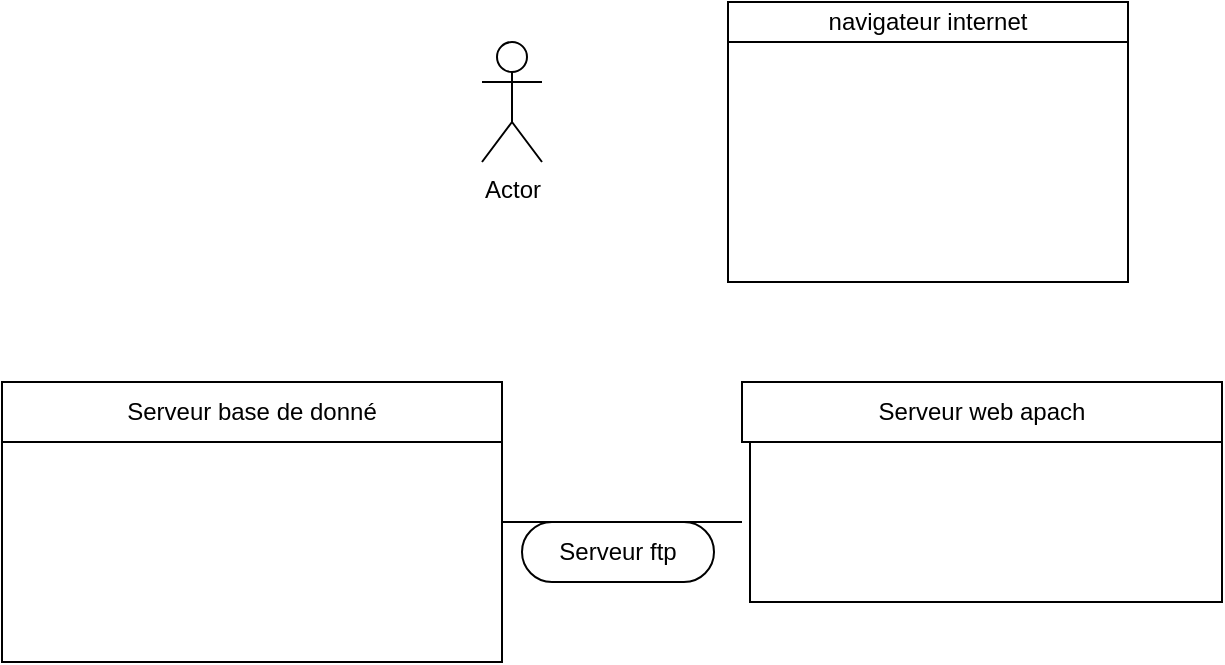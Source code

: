 <mxfile version="24.7.10">
  <diagram name="Page-1" id="i60v-xZ4EJVohCIK4sv4">
    <mxGraphModel dx="1050" dy="596" grid="1" gridSize="10" guides="1" tooltips="1" connect="1" arrows="1" fold="1" page="1" pageScale="1" pageWidth="827" pageHeight="1169" math="0" shadow="0">
      <root>
        <mxCell id="0" />
        <mxCell id="1" parent="0" />
        <mxCell id="wXsoQjjW68TFAJlxEAEx-1" value="Actor" style="shape=umlActor;verticalLabelPosition=bottom;verticalAlign=top;html=1;outlineConnect=0;" vertex="1" parent="1">
          <mxGeometry x="280" y="80" width="30" height="60" as="geometry" />
        </mxCell>
        <mxCell id="wXsoQjjW68TFAJlxEAEx-2" value="" style="rounded=0;whiteSpace=wrap;html=1;" vertex="1" parent="1">
          <mxGeometry x="403" y="60" width="200" height="140" as="geometry" />
        </mxCell>
        <mxCell id="wXsoQjjW68TFAJlxEAEx-3" value="navigateur internet" style="rounded=0;whiteSpace=wrap;html=1;" vertex="1" parent="1">
          <mxGeometry x="403" y="60" width="200" height="20" as="geometry" />
        </mxCell>
        <mxCell id="wXsoQjjW68TFAJlxEAEx-4" value="" style="rounded=0;whiteSpace=wrap;html=1;" vertex="1" parent="1">
          <mxGeometry x="414" y="250" width="236" height="110" as="geometry" />
        </mxCell>
        <mxCell id="wXsoQjjW68TFAJlxEAEx-5" value="Serveur web apach" style="rounded=0;whiteSpace=wrap;html=1;" vertex="1" parent="1">
          <mxGeometry x="410" y="250" width="240" height="30" as="geometry" />
        </mxCell>
        <mxCell id="wXsoQjjW68TFAJlxEAEx-6" value="" style="rounded=0;whiteSpace=wrap;html=1;" vertex="1" parent="1">
          <mxGeometry x="40" y="250" width="250" height="140" as="geometry" />
        </mxCell>
        <mxCell id="wXsoQjjW68TFAJlxEAEx-7" value="Serveur base de donné" style="rounded=0;whiteSpace=wrap;html=1;" vertex="1" parent="1">
          <mxGeometry x="40" y="250" width="250" height="30" as="geometry" />
        </mxCell>
        <mxCell id="wXsoQjjW68TFAJlxEAEx-8" value="" style="endArrow=none;html=1;rounded=0;exitX=1;exitY=0.5;exitDx=0;exitDy=0;" edge="1" parent="1" source="wXsoQjjW68TFAJlxEAEx-6">
          <mxGeometry width="50" height="50" relative="1" as="geometry">
            <mxPoint x="390" y="330" as="sourcePoint" />
            <mxPoint x="410" y="320" as="targetPoint" />
          </mxGeometry>
        </mxCell>
        <mxCell id="wXsoQjjW68TFAJlxEAEx-10" value="Serveur ftp" style="rounded=1;whiteSpace=wrap;html=1;arcSize=50;" vertex="1" parent="1">
          <mxGeometry x="300" y="320" width="96" height="30" as="geometry" />
        </mxCell>
      </root>
    </mxGraphModel>
  </diagram>
</mxfile>
